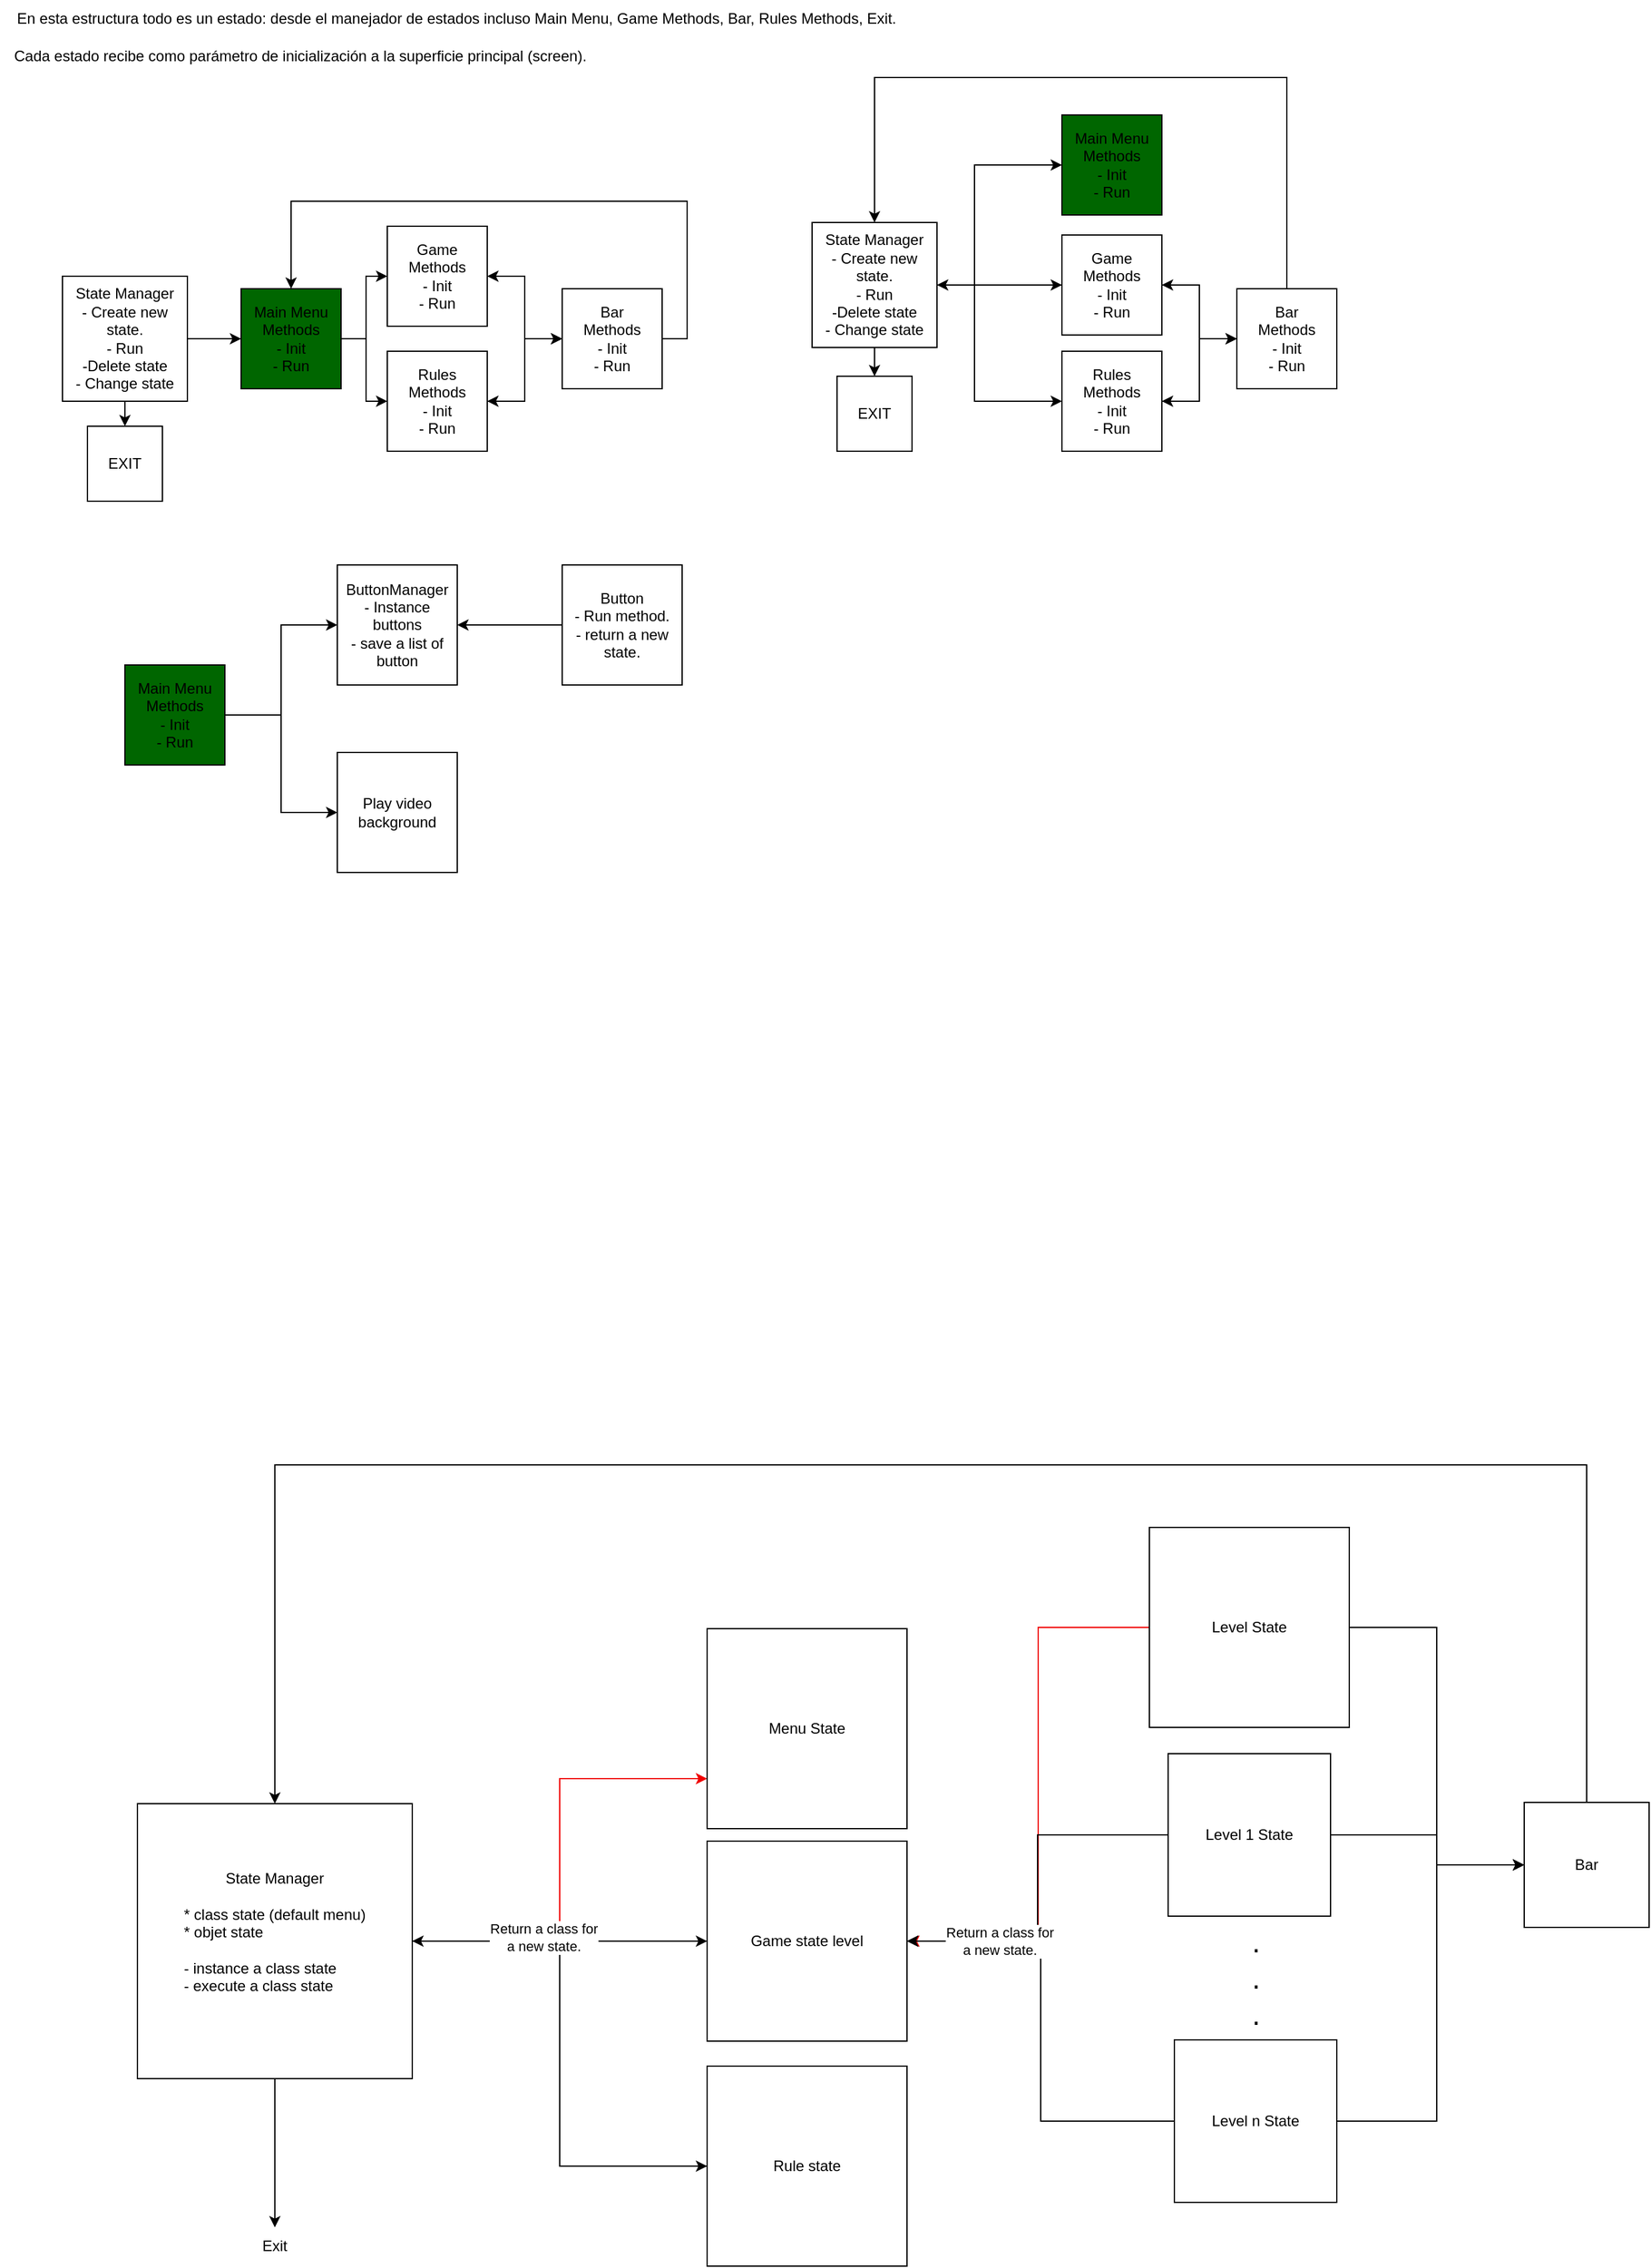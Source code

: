 <mxfile version="21.2.8" type="device">
  <diagram name="Página-1" id="bOBMU09ZP_0XKTQnbV2H">
    <mxGraphModel dx="1743" dy="723" grid="1" gridSize="10" guides="1" tooltips="1" connect="1" arrows="1" fold="1" page="1" pageScale="1" pageWidth="827" pageHeight="1169" math="0" shadow="0">
      <root>
        <mxCell id="0" />
        <mxCell id="1" parent="0" />
        <mxCell id="M-a9DMvEcNglwAWzIoE6-7" style="edgeStyle=orthogonalEdgeStyle;rounded=0;orthogonalLoop=1;jettySize=auto;html=1;entryX=0;entryY=0.75;entryDx=0;entryDy=0;strokeColor=#F00000;" edge="1" parent="1" source="PwOIOZFZTgZeI14aO_nN-2" target="M-a9DMvEcNglwAWzIoE6-4">
          <mxGeometry relative="1" as="geometry" />
        </mxCell>
        <mxCell id="oI4jGAhArHHVxf1wj3lw-7" style="edgeStyle=orthogonalEdgeStyle;rounded=0;orthogonalLoop=1;jettySize=auto;html=1;exitX=1;exitY=0.5;exitDx=0;exitDy=0;" parent="1" source="oI4jGAhArHHVxf1wj3lw-1" target="oI4jGAhArHHVxf1wj3lw-3" edge="1">
          <mxGeometry relative="1" as="geometry" />
        </mxCell>
        <mxCell id="oI4jGAhArHHVxf1wj3lw-16" style="edgeStyle=orthogonalEdgeStyle;rounded=0;orthogonalLoop=1;jettySize=auto;html=1;exitX=0.5;exitY=1;exitDx=0;exitDy=0;entryX=0.5;entryY=0;entryDx=0;entryDy=0;" parent="1" source="oI4jGAhArHHVxf1wj3lw-1" target="oI4jGAhArHHVxf1wj3lw-15" edge="1">
          <mxGeometry relative="1" as="geometry" />
        </mxCell>
        <mxCell id="oI4jGAhArHHVxf1wj3lw-1" value="State Manager&lt;br&gt;- Create new state.&lt;br&gt;- Run&lt;br&gt;-Delete state&lt;br&gt;- Change state" style="whiteSpace=wrap;html=1;aspect=fixed;" parent="1" vertex="1">
          <mxGeometry x="90" y="269" width="100" height="100" as="geometry" />
        </mxCell>
        <mxCell id="oI4jGAhArHHVxf1wj3lw-8" style="edgeStyle=orthogonalEdgeStyle;rounded=0;orthogonalLoop=1;jettySize=auto;html=1;" parent="1" source="oI4jGAhArHHVxf1wj3lw-3" target="oI4jGAhArHHVxf1wj3lw-4" edge="1">
          <mxGeometry relative="1" as="geometry" />
        </mxCell>
        <mxCell id="oI4jGAhArHHVxf1wj3lw-9" style="edgeStyle=orthogonalEdgeStyle;rounded=0;orthogonalLoop=1;jettySize=auto;html=1;exitX=1;exitY=0.5;exitDx=0;exitDy=0;entryX=0;entryY=0.5;entryDx=0;entryDy=0;" parent="1" source="oI4jGAhArHHVxf1wj3lw-3" target="oI4jGAhArHHVxf1wj3lw-6" edge="1">
          <mxGeometry relative="1" as="geometry" />
        </mxCell>
        <mxCell id="oI4jGAhArHHVxf1wj3lw-3" value="Main Menu&lt;br&gt;Methods&lt;br&gt;- Init&lt;br&gt;- Run" style="whiteSpace=wrap;html=1;aspect=fixed;fillColor=#006600;" parent="1" vertex="1">
          <mxGeometry x="233" y="279" width="80" height="80" as="geometry" />
        </mxCell>
        <mxCell id="oI4jGAhArHHVxf1wj3lw-10" style="edgeStyle=orthogonalEdgeStyle;rounded=0;orthogonalLoop=1;jettySize=auto;html=1;exitX=1;exitY=0.5;exitDx=0;exitDy=0;" parent="1" source="oI4jGAhArHHVxf1wj3lw-4" target="oI4jGAhArHHVxf1wj3lw-5" edge="1">
          <mxGeometry relative="1" as="geometry" />
        </mxCell>
        <mxCell id="oI4jGAhArHHVxf1wj3lw-4" value="Game&lt;br style=&quot;border-color: var(--border-color);&quot;&gt;Methods&lt;br style=&quot;border-color: var(--border-color);&quot;&gt;- Init&lt;br style=&quot;border-color: var(--border-color);&quot;&gt;- Run" style="whiteSpace=wrap;html=1;aspect=fixed;" parent="1" vertex="1">
          <mxGeometry x="350" y="229" width="80" height="80" as="geometry" />
        </mxCell>
        <mxCell id="oI4jGAhArHHVxf1wj3lw-11" style="edgeStyle=orthogonalEdgeStyle;rounded=0;orthogonalLoop=1;jettySize=auto;html=1;exitX=0;exitY=0.5;exitDx=0;exitDy=0;entryX=1;entryY=0.5;entryDx=0;entryDy=0;" parent="1" source="oI4jGAhArHHVxf1wj3lw-5" target="oI4jGAhArHHVxf1wj3lw-4" edge="1">
          <mxGeometry relative="1" as="geometry" />
        </mxCell>
        <mxCell id="oI4jGAhArHHVxf1wj3lw-13" style="edgeStyle=orthogonalEdgeStyle;rounded=0;orthogonalLoop=1;jettySize=auto;html=1;exitX=0;exitY=0.5;exitDx=0;exitDy=0;" parent="1" source="oI4jGAhArHHVxf1wj3lw-5" target="oI4jGAhArHHVxf1wj3lw-6" edge="1">
          <mxGeometry relative="1" as="geometry" />
        </mxCell>
        <mxCell id="oI4jGAhArHHVxf1wj3lw-14" style="edgeStyle=orthogonalEdgeStyle;rounded=0;orthogonalLoop=1;jettySize=auto;html=1;exitX=1;exitY=0.5;exitDx=0;exitDy=0;entryX=0.5;entryY=0;entryDx=0;entryDy=0;" parent="1" source="oI4jGAhArHHVxf1wj3lw-5" target="oI4jGAhArHHVxf1wj3lw-3" edge="1">
          <mxGeometry relative="1" as="geometry">
            <Array as="points">
              <mxPoint x="590" y="319" />
              <mxPoint x="590" y="209" />
              <mxPoint x="273" y="209" />
            </Array>
          </mxGeometry>
        </mxCell>
        <mxCell id="oI4jGAhArHHVxf1wj3lw-5" value="Bar&lt;br style=&quot;border-color: var(--border-color);&quot;&gt;Methods&lt;br style=&quot;border-color: var(--border-color);&quot;&gt;- Init&lt;br style=&quot;border-color: var(--border-color);&quot;&gt;- Run" style="whiteSpace=wrap;html=1;aspect=fixed;" parent="1" vertex="1">
          <mxGeometry x="490" y="279" width="80" height="80" as="geometry" />
        </mxCell>
        <mxCell id="oI4jGAhArHHVxf1wj3lw-12" style="edgeStyle=orthogonalEdgeStyle;rounded=0;orthogonalLoop=1;jettySize=auto;html=1;exitX=1;exitY=0.5;exitDx=0;exitDy=0;entryX=0;entryY=0.5;entryDx=0;entryDy=0;" parent="1" source="oI4jGAhArHHVxf1wj3lw-6" target="oI4jGAhArHHVxf1wj3lw-5" edge="1">
          <mxGeometry relative="1" as="geometry" />
        </mxCell>
        <mxCell id="oI4jGAhArHHVxf1wj3lw-6" value="Rules&lt;br style=&quot;border-color: var(--border-color);&quot;&gt;Methods&lt;br style=&quot;border-color: var(--border-color);&quot;&gt;- Init&lt;br style=&quot;border-color: var(--border-color);&quot;&gt;- Run" style="whiteSpace=wrap;html=1;aspect=fixed;" parent="1" vertex="1">
          <mxGeometry x="350" y="329" width="80" height="80" as="geometry" />
        </mxCell>
        <mxCell id="oI4jGAhArHHVxf1wj3lw-15" value="EXIT" style="whiteSpace=wrap;html=1;aspect=fixed;" parent="1" vertex="1">
          <mxGeometry x="110" y="389" width="60" height="60" as="geometry" />
        </mxCell>
        <mxCell id="7lj4d7uKRjdF_TaTAuI--3" style="edgeStyle=orthogonalEdgeStyle;rounded=0;orthogonalLoop=1;jettySize=auto;html=1;exitX=1;exitY=0.5;exitDx=0;exitDy=0;entryX=0;entryY=0.5;entryDx=0;entryDy=0;" parent="1" source="7lj4d7uKRjdF_TaTAuI--9" target="7lj4d7uKRjdF_TaTAuI--2" edge="1">
          <mxGeometry relative="1" as="geometry">
            <mxPoint x="230" y="620" as="sourcePoint" />
          </mxGeometry>
        </mxCell>
        <mxCell id="7lj4d7uKRjdF_TaTAuI--5" style="edgeStyle=orthogonalEdgeStyle;rounded=0;orthogonalLoop=1;jettySize=auto;html=1;entryX=0;entryY=0.5;entryDx=0;entryDy=0;exitX=1;exitY=0.5;exitDx=0;exitDy=0;" parent="1" source="7lj4d7uKRjdF_TaTAuI--9" target="7lj4d7uKRjdF_TaTAuI--4" edge="1">
          <mxGeometry relative="1" as="geometry">
            <mxPoint x="230" y="619.957" as="sourcePoint" />
          </mxGeometry>
        </mxCell>
        <mxCell id="7lj4d7uKRjdF_TaTAuI--2" value="ButtonManager&lt;br&gt;- Instance buttons&lt;br&gt;- save a list of button" style="whiteSpace=wrap;html=1;aspect=fixed;" parent="1" vertex="1">
          <mxGeometry x="310" y="500" width="96" height="96" as="geometry" />
        </mxCell>
        <mxCell id="7lj4d7uKRjdF_TaTAuI--4" value="Play video background" style="whiteSpace=wrap;html=1;aspect=fixed;" parent="1" vertex="1">
          <mxGeometry x="310" y="650" width="96" height="96" as="geometry" />
        </mxCell>
        <mxCell id="7lj4d7uKRjdF_TaTAuI--7" style="edgeStyle=orthogonalEdgeStyle;rounded=0;orthogonalLoop=1;jettySize=auto;html=1;" parent="1" source="7lj4d7uKRjdF_TaTAuI--6" target="7lj4d7uKRjdF_TaTAuI--2" edge="1">
          <mxGeometry relative="1" as="geometry" />
        </mxCell>
        <mxCell id="7lj4d7uKRjdF_TaTAuI--6" value="Button&lt;br&gt;- Run method.&lt;br&gt;- return a new state." style="whiteSpace=wrap;html=1;aspect=fixed;" parent="1" vertex="1">
          <mxGeometry x="490" y="500" width="96" height="96" as="geometry" />
        </mxCell>
        <mxCell id="7lj4d7uKRjdF_TaTAuI--9" value="Main Menu&lt;br&gt;Methods&lt;br&gt;- Init&lt;br&gt;- Run" style="whiteSpace=wrap;html=1;aspect=fixed;fillColor=#006600;" parent="1" vertex="1">
          <mxGeometry x="140" y="580" width="80" height="80" as="geometry" />
        </mxCell>
        <mxCell id="ghNUAK5_oWG2LXPuqFRX-2" value="En esta estructura todo es un estado: desde el manejador de estados incluso Main Menu, Game Methods, Bar, Rules Methods, Exit." style="text;html=1;align=center;verticalAlign=middle;resizable=0;points=[];autosize=1;strokeColor=none;fillColor=none;" parent="1" vertex="1">
          <mxGeometry x="40" y="48" width="730" height="30" as="geometry" />
        </mxCell>
        <mxCell id="ghNUAK5_oWG2LXPuqFRX-3" value="Cada estado recibe como parámetro de inicialización a la superficie principal (screen)." style="text;html=1;align=center;verticalAlign=middle;resizable=0;points=[];autosize=1;strokeColor=none;fillColor=none;" parent="1" vertex="1">
          <mxGeometry x="40" y="78" width="480" height="30" as="geometry" />
        </mxCell>
        <mxCell id="ghNUAK5_oWG2LXPuqFRX-5" style="edgeStyle=orthogonalEdgeStyle;rounded=0;orthogonalLoop=1;jettySize=auto;html=1;exitX=1;exitY=0.5;exitDx=0;exitDy=0;entryX=0;entryY=0.5;entryDx=0;entryDy=0;" parent="1" source="ghNUAK5_oWG2LXPuqFRX-7" target="ghNUAK5_oWG2LXPuqFRX-10" edge="1">
          <mxGeometry relative="1" as="geometry">
            <Array as="points">
              <mxPoint x="820" y="276" />
              <mxPoint x="820" y="180" />
            </Array>
          </mxGeometry>
        </mxCell>
        <mxCell id="ghNUAK5_oWG2LXPuqFRX-6" style="edgeStyle=orthogonalEdgeStyle;rounded=0;orthogonalLoop=1;jettySize=auto;html=1;exitX=0.5;exitY=1;exitDx=0;exitDy=0;entryX=0.5;entryY=0;entryDx=0;entryDy=0;" parent="1" source="ghNUAK5_oWG2LXPuqFRX-7" target="ghNUAK5_oWG2LXPuqFRX-19" edge="1">
          <mxGeometry relative="1" as="geometry" />
        </mxCell>
        <mxCell id="ghNUAK5_oWG2LXPuqFRX-38" style="edgeStyle=orthogonalEdgeStyle;rounded=0;orthogonalLoop=1;jettySize=auto;html=1;exitX=1;exitY=0.5;exitDx=0;exitDy=0;entryX=0;entryY=0.5;entryDx=0;entryDy=0;" parent="1" source="ghNUAK5_oWG2LXPuqFRX-7" target="ghNUAK5_oWG2LXPuqFRX-35" edge="1">
          <mxGeometry relative="1" as="geometry" />
        </mxCell>
        <mxCell id="ghNUAK5_oWG2LXPuqFRX-39" style="edgeStyle=orthogonalEdgeStyle;rounded=0;orthogonalLoop=1;jettySize=auto;html=1;exitX=1;exitY=0.5;exitDx=0;exitDy=0;entryX=0;entryY=0.5;entryDx=0;entryDy=0;" parent="1" source="ghNUAK5_oWG2LXPuqFRX-7" target="ghNUAK5_oWG2LXPuqFRX-37" edge="1">
          <mxGeometry relative="1" as="geometry">
            <Array as="points">
              <mxPoint x="820" y="276" />
              <mxPoint x="820" y="369" />
            </Array>
          </mxGeometry>
        </mxCell>
        <mxCell id="ghNUAK5_oWG2LXPuqFRX-7" value="State Manager&lt;br&gt;- Create new state.&lt;br&gt;- Run&lt;br&gt;-Delete state&lt;br&gt;- Change state" style="whiteSpace=wrap;html=1;aspect=fixed;" parent="1" vertex="1">
          <mxGeometry x="690" y="226" width="100" height="100" as="geometry" />
        </mxCell>
        <mxCell id="ghNUAK5_oWG2LXPuqFRX-10" value="Main Menu&lt;br&gt;Methods&lt;br&gt;- Init&lt;br&gt;- Run" style="whiteSpace=wrap;html=1;aspect=fixed;fillColor=#006600;" parent="1" vertex="1">
          <mxGeometry x="890" y="140" width="80" height="80" as="geometry" />
        </mxCell>
        <mxCell id="ghNUAK5_oWG2LXPuqFRX-19" value="EXIT" style="whiteSpace=wrap;html=1;aspect=fixed;" parent="1" vertex="1">
          <mxGeometry x="710" y="349" width="60" height="60" as="geometry" />
        </mxCell>
        <mxCell id="ghNUAK5_oWG2LXPuqFRX-41" style="edgeStyle=orthogonalEdgeStyle;rounded=0;orthogonalLoop=1;jettySize=auto;html=1;entryX=0;entryY=0.5;entryDx=0;entryDy=0;" parent="1" source="ghNUAK5_oWG2LXPuqFRX-35" target="ghNUAK5_oWG2LXPuqFRX-40" edge="1">
          <mxGeometry relative="1" as="geometry" />
        </mxCell>
        <mxCell id="ghNUAK5_oWG2LXPuqFRX-46" style="edgeStyle=orthogonalEdgeStyle;rounded=0;orthogonalLoop=1;jettySize=auto;html=1;exitX=0;exitY=0.5;exitDx=0;exitDy=0;entryX=1;entryY=0.5;entryDx=0;entryDy=0;" parent="1" source="ghNUAK5_oWG2LXPuqFRX-35" target="ghNUAK5_oWG2LXPuqFRX-7" edge="1">
          <mxGeometry relative="1" as="geometry" />
        </mxCell>
        <mxCell id="ghNUAK5_oWG2LXPuqFRX-35" value="Game&lt;br style=&quot;border-color: var(--border-color);&quot;&gt;Methods&lt;br style=&quot;border-color: var(--border-color);&quot;&gt;- Init&lt;br style=&quot;border-color: var(--border-color);&quot;&gt;- Run" style="whiteSpace=wrap;html=1;aspect=fixed;" parent="1" vertex="1">
          <mxGeometry x="890" y="236" width="80" height="80" as="geometry" />
        </mxCell>
        <mxCell id="ghNUAK5_oWG2LXPuqFRX-42" style="edgeStyle=orthogonalEdgeStyle;rounded=0;orthogonalLoop=1;jettySize=auto;html=1;entryX=0;entryY=0.5;entryDx=0;entryDy=0;" parent="1" source="ghNUAK5_oWG2LXPuqFRX-37" target="ghNUAK5_oWG2LXPuqFRX-40" edge="1">
          <mxGeometry relative="1" as="geometry" />
        </mxCell>
        <mxCell id="ghNUAK5_oWG2LXPuqFRX-37" value="Rules&lt;br style=&quot;border-color: var(--border-color);&quot;&gt;Methods&lt;br style=&quot;border-color: var(--border-color);&quot;&gt;- Init&lt;br style=&quot;border-color: var(--border-color);&quot;&gt;- Run" style="whiteSpace=wrap;html=1;aspect=fixed;" parent="1" vertex="1">
          <mxGeometry x="890" y="329" width="80" height="80" as="geometry" />
        </mxCell>
        <mxCell id="ghNUAK5_oWG2LXPuqFRX-43" style="edgeStyle=orthogonalEdgeStyle;rounded=0;orthogonalLoop=1;jettySize=auto;html=1;entryX=0.5;entryY=0;entryDx=0;entryDy=0;" parent="1" source="ghNUAK5_oWG2LXPuqFRX-40" target="ghNUAK5_oWG2LXPuqFRX-7" edge="1">
          <mxGeometry relative="1" as="geometry">
            <Array as="points">
              <mxPoint x="1070" y="110" />
              <mxPoint x="740" y="110" />
            </Array>
          </mxGeometry>
        </mxCell>
        <mxCell id="ghNUAK5_oWG2LXPuqFRX-47" style="edgeStyle=orthogonalEdgeStyle;rounded=0;orthogonalLoop=1;jettySize=auto;html=1;exitX=0;exitY=0.5;exitDx=0;exitDy=0;entryX=1;entryY=0.5;entryDx=0;entryDy=0;" parent="1" source="ghNUAK5_oWG2LXPuqFRX-40" target="ghNUAK5_oWG2LXPuqFRX-35" edge="1">
          <mxGeometry relative="1" as="geometry" />
        </mxCell>
        <mxCell id="ghNUAK5_oWG2LXPuqFRX-48" style="edgeStyle=orthogonalEdgeStyle;rounded=0;orthogonalLoop=1;jettySize=auto;html=1;exitX=0;exitY=0.5;exitDx=0;exitDy=0;entryX=1;entryY=0.5;entryDx=0;entryDy=0;" parent="1" source="ghNUAK5_oWG2LXPuqFRX-40" target="ghNUAK5_oWG2LXPuqFRX-37" edge="1">
          <mxGeometry relative="1" as="geometry" />
        </mxCell>
        <mxCell id="ghNUAK5_oWG2LXPuqFRX-40" value="Bar&lt;br style=&quot;border-color: var(--border-color);&quot;&gt;Methods&lt;br style=&quot;border-color: var(--border-color);&quot;&gt;- Init&lt;br style=&quot;border-color: var(--border-color);&quot;&gt;- Run" style="whiteSpace=wrap;html=1;aspect=fixed;" parent="1" vertex="1">
          <mxGeometry x="1030" y="279" width="80" height="80" as="geometry" />
        </mxCell>
        <mxCell id="M-a9DMvEcNglwAWzIoE6-1" style="edgeStyle=orthogonalEdgeStyle;rounded=0;orthogonalLoop=1;jettySize=auto;html=1;" edge="1" parent="1" source="PwOIOZFZTgZeI14aO_nN-2" target="M-a9DMvEcNglwAWzIoE6-3">
          <mxGeometry relative="1" as="geometry">
            <mxPoint x="260" y="1820" as="targetPoint" />
          </mxGeometry>
        </mxCell>
        <mxCell id="M-a9DMvEcNglwAWzIoE6-8" style="edgeStyle=orthogonalEdgeStyle;rounded=0;orthogonalLoop=1;jettySize=auto;html=1;exitX=1;exitY=0.5;exitDx=0;exitDy=0;entryX=0;entryY=0.5;entryDx=0;entryDy=0;" edge="1" parent="1" source="PwOIOZFZTgZeI14aO_nN-2" target="M-a9DMvEcNglwAWzIoE6-5">
          <mxGeometry relative="1" as="geometry" />
        </mxCell>
        <mxCell id="M-a9DMvEcNglwAWzIoE6-9" style="edgeStyle=orthogonalEdgeStyle;rounded=0;orthogonalLoop=1;jettySize=auto;html=1;exitX=1;exitY=0.5;exitDx=0;exitDy=0;entryX=0;entryY=0.5;entryDx=0;entryDy=0;" edge="1" parent="1" source="PwOIOZFZTgZeI14aO_nN-2" target="M-a9DMvEcNglwAWzIoE6-6">
          <mxGeometry relative="1" as="geometry" />
        </mxCell>
        <mxCell id="PwOIOZFZTgZeI14aO_nN-2" value="State Manager&lt;br&gt;&lt;br&gt;&lt;div style=&quot;text-align: left;&quot;&gt;* class state (default menu)&lt;/div&gt;&lt;div style=&quot;text-align: left;&quot;&gt;* objet state&lt;/div&gt;&lt;div style=&quot;text-align: left;&quot;&gt;&lt;br&gt;&lt;/div&gt;&lt;div style=&quot;text-align: left;&quot;&gt;- instance a class state&lt;/div&gt;&lt;div style=&quot;text-align: left;&quot;&gt;- execute a class state&lt;/div&gt;&lt;div style=&quot;text-align: left;&quot;&gt;&lt;br&gt;&lt;/div&gt;" style="whiteSpace=wrap;html=1;aspect=fixed;" parent="1" vertex="1">
          <mxGeometry x="150" y="1491" width="220" height="220" as="geometry" />
        </mxCell>
        <mxCell id="M-a9DMvEcNglwAWzIoE6-3" value="Exit" style="text;html=1;strokeColor=none;fillColor=none;align=center;verticalAlign=middle;whiteSpace=wrap;rounded=0;" vertex="1" parent="1">
          <mxGeometry x="230" y="1830" width="60" height="30" as="geometry" />
        </mxCell>
        <mxCell id="M-a9DMvEcNglwAWzIoE6-4" value="Menu State" style="whiteSpace=wrap;html=1;aspect=fixed;" vertex="1" parent="1">
          <mxGeometry x="606" y="1351" width="160" height="160" as="geometry" />
        </mxCell>
        <mxCell id="M-a9DMvEcNglwAWzIoE6-5" value="Game state level" style="whiteSpace=wrap;html=1;aspect=fixed;" vertex="1" parent="1">
          <mxGeometry x="606" y="1521" width="160" height="160" as="geometry" />
        </mxCell>
        <mxCell id="M-a9DMvEcNglwAWzIoE6-11" style="edgeStyle=orthogonalEdgeStyle;rounded=0;orthogonalLoop=1;jettySize=auto;html=1;exitX=0;exitY=0.5;exitDx=0;exitDy=0;entryX=1;entryY=0.5;entryDx=0;entryDy=0;" edge="1" parent="1" source="M-a9DMvEcNglwAWzIoE6-6" target="PwOIOZFZTgZeI14aO_nN-2">
          <mxGeometry relative="1" as="geometry" />
        </mxCell>
        <mxCell id="M-a9DMvEcNglwAWzIoE6-6" value="Rule state" style="whiteSpace=wrap;html=1;aspect=fixed;" vertex="1" parent="1">
          <mxGeometry x="606" y="1701" width="160" height="160" as="geometry" />
        </mxCell>
        <mxCell id="M-a9DMvEcNglwAWzIoE6-14" style="edgeStyle=orthogonalEdgeStyle;rounded=0;orthogonalLoop=1;jettySize=auto;html=1;exitX=0;exitY=0.5;exitDx=0;exitDy=0;entryX=1;entryY=0.5;entryDx=0;entryDy=0;strokeColor=#F00202;" edge="1" parent="1">
          <mxGeometry relative="1" as="geometry">
            <mxPoint x="961" y="1350" as="sourcePoint" />
            <mxPoint x="767" y="1601" as="targetPoint" />
            <Array as="points">
              <mxPoint x="871" y="1350" />
              <mxPoint x="871" y="1601" />
            </Array>
          </mxGeometry>
        </mxCell>
        <mxCell id="M-a9DMvEcNglwAWzIoE6-22" style="edgeStyle=orthogonalEdgeStyle;rounded=0;orthogonalLoop=1;jettySize=auto;html=1;exitX=1;exitY=0.5;exitDx=0;exitDy=0;entryX=0;entryY=0.5;entryDx=0;entryDy=0;" edge="1" parent="1" source="M-a9DMvEcNglwAWzIoE6-12" target="M-a9DMvEcNglwAWzIoE6-21">
          <mxGeometry relative="1" as="geometry" />
        </mxCell>
        <mxCell id="M-a9DMvEcNglwAWzIoE6-12" value="Level State" style="whiteSpace=wrap;html=1;aspect=fixed;" vertex="1" parent="1">
          <mxGeometry x="960" y="1270" width="160" height="160" as="geometry" />
        </mxCell>
        <mxCell id="M-a9DMvEcNglwAWzIoE6-17" style="edgeStyle=orthogonalEdgeStyle;rounded=0;orthogonalLoop=1;jettySize=auto;html=1;entryX=1;entryY=0.5;entryDx=0;entryDy=0;" edge="1" parent="1" source="M-a9DMvEcNglwAWzIoE6-13" target="M-a9DMvEcNglwAWzIoE6-5">
          <mxGeometry relative="1" as="geometry" />
        </mxCell>
        <mxCell id="M-a9DMvEcNglwAWzIoE6-25" style="edgeStyle=orthogonalEdgeStyle;rounded=0;orthogonalLoop=1;jettySize=auto;html=1;entryX=0;entryY=0.5;entryDx=0;entryDy=0;" edge="1" parent="1" source="M-a9DMvEcNglwAWzIoE6-13" target="M-a9DMvEcNglwAWzIoE6-21">
          <mxGeometry relative="1" as="geometry">
            <Array as="points">
              <mxPoint x="1190" y="1516" />
              <mxPoint x="1190" y="1540" />
            </Array>
          </mxGeometry>
        </mxCell>
        <mxCell id="M-a9DMvEcNglwAWzIoE6-13" value="Level 1 State" style="whiteSpace=wrap;html=1;aspect=fixed;" vertex="1" parent="1">
          <mxGeometry x="975" y="1451" width="130" height="130" as="geometry" />
        </mxCell>
        <mxCell id="M-a9DMvEcNglwAWzIoE6-18" style="edgeStyle=orthogonalEdgeStyle;rounded=0;orthogonalLoop=1;jettySize=auto;html=1;entryX=1;entryY=0.5;entryDx=0;entryDy=0;" edge="1" parent="1" source="M-a9DMvEcNglwAWzIoE6-16" target="M-a9DMvEcNglwAWzIoE6-5">
          <mxGeometry relative="1" as="geometry" />
        </mxCell>
        <mxCell id="M-a9DMvEcNglwAWzIoE6-26" style="edgeStyle=orthogonalEdgeStyle;rounded=0;orthogonalLoop=1;jettySize=auto;html=1;entryX=0;entryY=0.5;entryDx=0;entryDy=0;" edge="1" parent="1" source="M-a9DMvEcNglwAWzIoE6-16" target="M-a9DMvEcNglwAWzIoE6-21">
          <mxGeometry relative="1" as="geometry">
            <Array as="points">
              <mxPoint x="1190" y="1745" />
              <mxPoint x="1190" y="1540" />
            </Array>
          </mxGeometry>
        </mxCell>
        <mxCell id="M-a9DMvEcNglwAWzIoE6-16" value="Level n State" style="whiteSpace=wrap;html=1;aspect=fixed;" vertex="1" parent="1">
          <mxGeometry x="980" y="1680" width="130" height="130" as="geometry" />
        </mxCell>
        <mxCell id="M-a9DMvEcNglwAWzIoE6-20" value="&lt;font style=&quot;font-size: 24px;&quot;&gt;.&lt;br&gt;.&lt;br&gt;.&lt;/font&gt;" style="edgeLabel;html=1;align=center;verticalAlign=middle;resizable=0;points=[];" vertex="1" connectable="0" parent="1">
          <mxGeometry x="1040.0" y="1630.0" as="geometry">
            <mxPoint x="5" y="1" as="offset" />
          </mxGeometry>
        </mxCell>
        <mxCell id="M-a9DMvEcNglwAWzIoE6-27" style="edgeStyle=orthogonalEdgeStyle;rounded=0;orthogonalLoop=1;jettySize=auto;html=1;exitX=0.5;exitY=0;exitDx=0;exitDy=0;entryX=0.5;entryY=0;entryDx=0;entryDy=0;" edge="1" parent="1" source="M-a9DMvEcNglwAWzIoE6-21" target="PwOIOZFZTgZeI14aO_nN-2">
          <mxGeometry relative="1" as="geometry">
            <Array as="points">
              <mxPoint x="1310" y="1220" />
              <mxPoint x="260" y="1220" />
            </Array>
          </mxGeometry>
        </mxCell>
        <mxCell id="M-a9DMvEcNglwAWzIoE6-21" value="Bar" style="whiteSpace=wrap;html=1;aspect=fixed;" vertex="1" parent="1">
          <mxGeometry x="1260" y="1490" width="100" height="100" as="geometry" />
        </mxCell>
        <mxCell id="M-a9DMvEcNglwAWzIoE6-28" value="Return a class for &lt;br&gt;a new state." style="edgeLabel;html=1;align=center;verticalAlign=middle;resizable=0;points=[];" vertex="1" connectable="0" parent="1">
          <mxGeometry x="839.997" y="1600.998" as="geometry" />
        </mxCell>
        <mxCell id="M-a9DMvEcNglwAWzIoE6-29" value="Return a class for &lt;br&gt;a new state." style="edgeLabel;html=1;align=center;verticalAlign=middle;resizable=0;points=[];" vertex="1" connectable="0" parent="1">
          <mxGeometry x="489.997" y="1569.997" as="geometry">
            <mxPoint x="-15" y="28" as="offset" />
          </mxGeometry>
        </mxCell>
      </root>
    </mxGraphModel>
  </diagram>
</mxfile>
